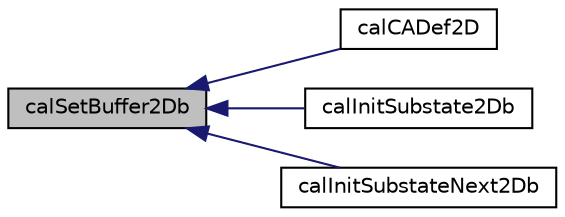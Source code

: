 digraph "calSetBuffer2Db"
{
  edge [fontname="Helvetica",fontsize="10",labelfontname="Helvetica",labelfontsize="10"];
  node [fontname="Helvetica",fontsize="10",shape=record];
  rankdir="LR";
  Node1 [label="calSetBuffer2Db",height=0.2,width=0.4,color="black", fillcolor="grey75", style="filled" fontcolor="black"];
  Node1 -> Node2 [dir="back",color="midnightblue",fontsize="10",style="solid",fontname="Helvetica"];
  Node2 [label="calCADef2D",height=0.2,width=0.4,color="black", fillcolor="white", style="filled",URL="$cal2_d_8h.html#aabc70688450ef360ca455e6b8328c56c",tooltip="Creates an object of type CALModel2D, sets its records and returns it as a pointer; it defines the ce..."];
  Node1 -> Node3 [dir="back",color="midnightblue",fontsize="10",style="solid",fontname="Helvetica"];
  Node3 [label="calInitSubstate2Db",height=0.2,width=0.4,color="black", fillcolor="white", style="filled",URL="$cal2_d_8h.html#ad6cd03026cbdfe09da3f64def7d418ef",tooltip="Initializes a byte substate to a constant value; both the current and next matrices are initialized..."];
  Node1 -> Node4 [dir="back",color="midnightblue",fontsize="10",style="solid",fontname="Helvetica"];
  Node4 [label="calInitSubstateNext2Db",height=0.2,width=0.4,color="black", fillcolor="white", style="filled",URL="$cal2_d_8h.html#a2a5c60092e5f7737d75d1abe6fd406ef",tooltip="Initializes a the next buffer of a byte substate to a constant value. "];
}
